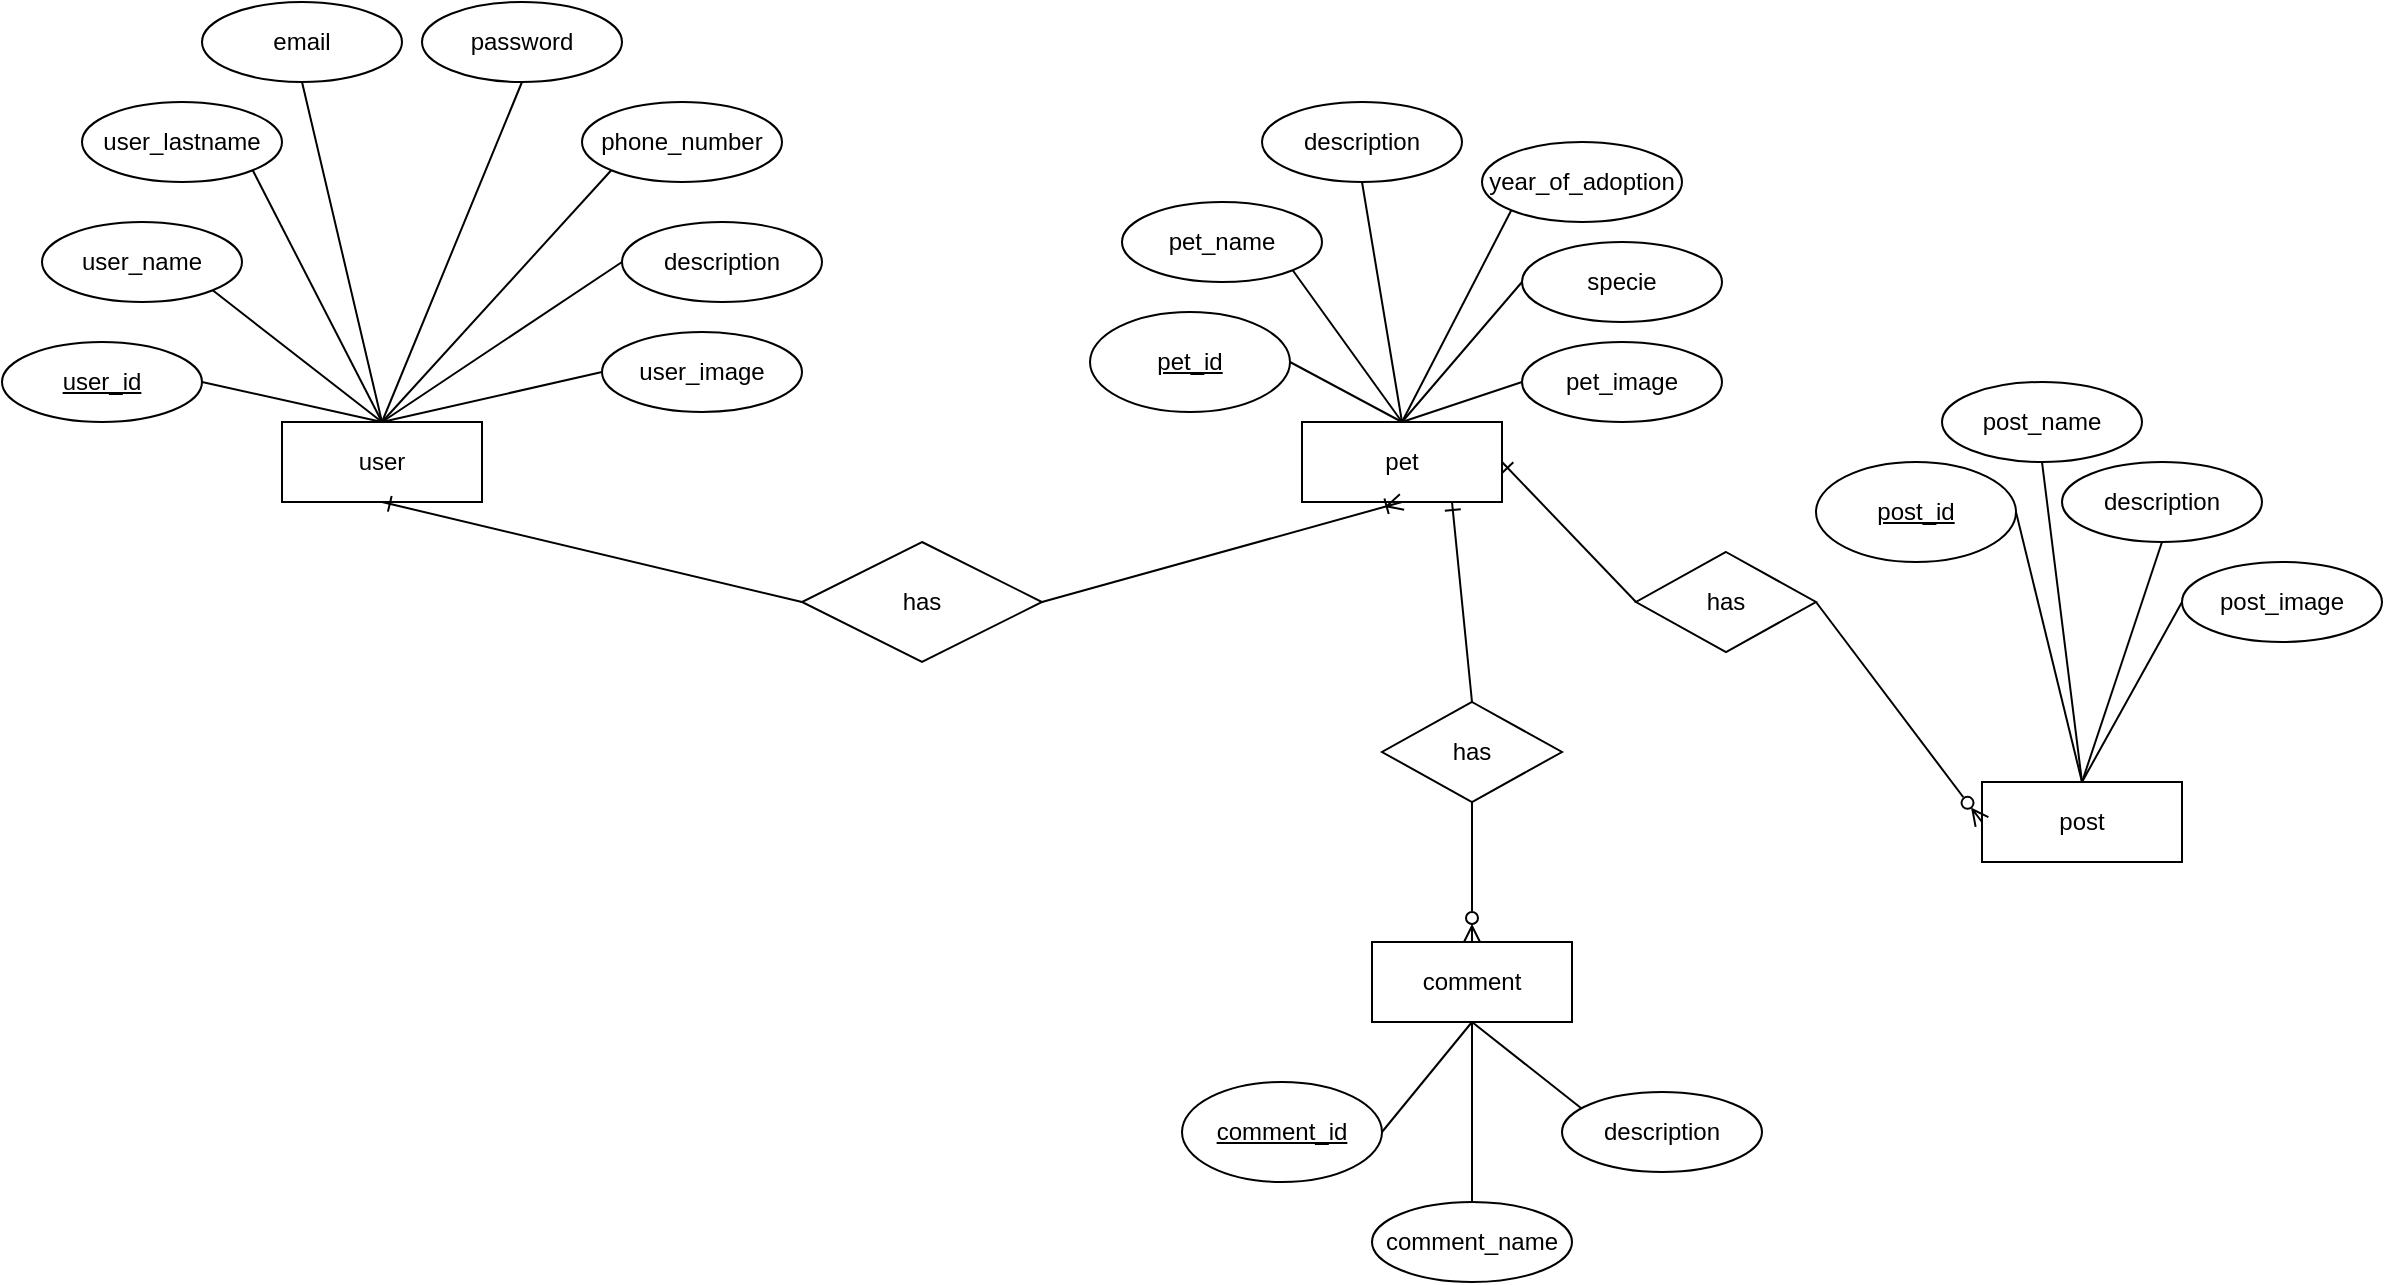 <mxfile version="24.8.6" pages="2">
  <diagram name="Página-1" id="0h1gs3aBza1OpTDD1Q7D">
    <mxGraphModel dx="2246" dy="785" grid="1" gridSize="10" guides="1" tooltips="1" connect="1" arrows="1" fold="1" page="1" pageScale="1" pageWidth="827" pageHeight="1169" math="0" shadow="0">
      <root>
        <mxCell id="0" />
        <mxCell id="1" parent="0" />
        <mxCell id="q4rQp0LOMN7cpAxW6Z2M-1" value="user" style="whiteSpace=wrap;html=1;align=center;" parent="1" vertex="1">
          <mxGeometry x="-40" y="300" width="100" height="40" as="geometry" />
        </mxCell>
        <mxCell id="q4rQp0LOMN7cpAxW6Z2M-2" value="pet" style="whiteSpace=wrap;html=1;align=center;" parent="1" vertex="1">
          <mxGeometry x="470" y="300" width="100" height="40" as="geometry" />
        </mxCell>
        <mxCell id="q4rQp0LOMN7cpAxW6Z2M-15" style="rounded=0;orthogonalLoop=1;jettySize=auto;html=1;exitX=1;exitY=0.5;exitDx=0;exitDy=0;entryX=0.5;entryY=0;entryDx=0;entryDy=0;strokeColor=default;endArrow=none;endFill=0;" parent="1" source="q4rQp0LOMN7cpAxW6Z2M-3" target="q4rQp0LOMN7cpAxW6Z2M-1" edge="1">
          <mxGeometry relative="1" as="geometry" />
        </mxCell>
        <mxCell id="q4rQp0LOMN7cpAxW6Z2M-3" value="user_id" style="ellipse;whiteSpace=wrap;html=1;align=center;fontStyle=4;" parent="1" vertex="1">
          <mxGeometry x="-180" y="260" width="100" height="40" as="geometry" />
        </mxCell>
        <mxCell id="q4rQp0LOMN7cpAxW6Z2M-32" style="edgeStyle=none;shape=connector;rounded=0;orthogonalLoop=1;jettySize=auto;html=1;exitX=1;exitY=0.5;exitDx=0;exitDy=0;entryX=0.5;entryY=0;entryDx=0;entryDy=0;strokeColor=default;align=center;verticalAlign=middle;fontFamily=Helvetica;fontSize=11;fontColor=default;labelBackgroundColor=default;endArrow=none;endFill=0;" parent="1" source="q4rQp0LOMN7cpAxW6Z2M-4" target="q4rQp0LOMN7cpAxW6Z2M-2" edge="1">
          <mxGeometry relative="1" as="geometry" />
        </mxCell>
        <mxCell id="q4rQp0LOMN7cpAxW6Z2M-4" value="pet_id" style="ellipse;whiteSpace=wrap;html=1;align=center;fontStyle=4;" parent="1" vertex="1">
          <mxGeometry x="364" y="245" width="100" height="50" as="geometry" />
        </mxCell>
        <mxCell id="q4rQp0LOMN7cpAxW6Z2M-39" style="edgeStyle=none;shape=connector;rounded=0;orthogonalLoop=1;jettySize=auto;html=1;exitX=0;exitY=0.5;exitDx=0;exitDy=0;entryX=0.5;entryY=1;entryDx=0;entryDy=0;strokeColor=default;align=center;verticalAlign=middle;fontFamily=Helvetica;fontSize=11;fontColor=default;labelBackgroundColor=default;endArrow=ERone;endFill=0;" parent="1" source="q4rQp0LOMN7cpAxW6Z2M-5" target="q4rQp0LOMN7cpAxW6Z2M-1" edge="1">
          <mxGeometry relative="1" as="geometry" />
        </mxCell>
        <mxCell id="q4rQp0LOMN7cpAxW6Z2M-40" style="edgeStyle=none;shape=connector;rounded=0;orthogonalLoop=1;jettySize=auto;html=1;exitX=1;exitY=0.5;exitDx=0;exitDy=0;entryX=0.5;entryY=1;entryDx=0;entryDy=0;strokeColor=default;align=center;verticalAlign=middle;fontFamily=Helvetica;fontSize=11;fontColor=default;labelBackgroundColor=default;endArrow=ERoneToMany;endFill=0;" parent="1" source="q4rQp0LOMN7cpAxW6Z2M-5" target="q4rQp0LOMN7cpAxW6Z2M-2" edge="1">
          <mxGeometry relative="1" as="geometry" />
        </mxCell>
        <mxCell id="q4rQp0LOMN7cpAxW6Z2M-5" value="has" style="shape=rhombus;perimeter=rhombusPerimeter;whiteSpace=wrap;html=1;align=center;" parent="1" vertex="1">
          <mxGeometry x="220" y="360" width="120" height="60" as="geometry" />
        </mxCell>
        <mxCell id="q4rQp0LOMN7cpAxW6Z2M-17" style="edgeStyle=none;shape=connector;rounded=0;orthogonalLoop=1;jettySize=auto;html=1;exitX=1;exitY=1;exitDx=0;exitDy=0;entryX=0.5;entryY=0;entryDx=0;entryDy=0;strokeColor=default;align=center;verticalAlign=middle;fontFamily=Helvetica;fontSize=11;fontColor=default;labelBackgroundColor=default;endArrow=none;endFill=0;" parent="1" source="q4rQp0LOMN7cpAxW6Z2M-6" target="q4rQp0LOMN7cpAxW6Z2M-1" edge="1">
          <mxGeometry relative="1" as="geometry" />
        </mxCell>
        <mxCell id="q4rQp0LOMN7cpAxW6Z2M-6" value="user_name" style="ellipse;whiteSpace=wrap;html=1;align=center;" parent="1" vertex="1">
          <mxGeometry x="-160" y="200" width="100" height="40" as="geometry" />
        </mxCell>
        <mxCell id="q4rQp0LOMN7cpAxW6Z2M-18" style="edgeStyle=none;shape=connector;rounded=0;orthogonalLoop=1;jettySize=auto;html=1;exitX=1;exitY=1;exitDx=0;exitDy=0;strokeColor=default;align=center;verticalAlign=middle;fontFamily=Helvetica;fontSize=11;fontColor=default;labelBackgroundColor=default;endArrow=none;endFill=0;" parent="1" source="q4rQp0LOMN7cpAxW6Z2M-7" edge="1">
          <mxGeometry relative="1" as="geometry">
            <mxPoint x="10" y="300" as="targetPoint" />
          </mxGeometry>
        </mxCell>
        <mxCell id="q4rQp0LOMN7cpAxW6Z2M-7" value="user_lastname" style="ellipse;whiteSpace=wrap;html=1;align=center;" parent="1" vertex="1">
          <mxGeometry x="-140" y="140" width="100" height="40" as="geometry" />
        </mxCell>
        <mxCell id="q4rQp0LOMN7cpAxW6Z2M-19" style="edgeStyle=none;shape=connector;rounded=0;orthogonalLoop=1;jettySize=auto;html=1;exitX=0.5;exitY=1;exitDx=0;exitDy=0;strokeColor=default;align=center;verticalAlign=middle;fontFamily=Helvetica;fontSize=11;fontColor=default;labelBackgroundColor=default;endArrow=none;endFill=0;" parent="1" source="q4rQp0LOMN7cpAxW6Z2M-8" edge="1">
          <mxGeometry relative="1" as="geometry">
            <mxPoint x="10" y="300" as="targetPoint" />
          </mxGeometry>
        </mxCell>
        <mxCell id="q4rQp0LOMN7cpAxW6Z2M-8" value="email" style="ellipse;whiteSpace=wrap;html=1;align=center;" parent="1" vertex="1">
          <mxGeometry x="-80" y="90" width="100" height="40" as="geometry" />
        </mxCell>
        <mxCell id="q4rQp0LOMN7cpAxW6Z2M-20" style="edgeStyle=none;shape=connector;rounded=0;orthogonalLoop=1;jettySize=auto;html=1;exitX=0.5;exitY=1;exitDx=0;exitDy=0;entryX=0.5;entryY=0;entryDx=0;entryDy=0;strokeColor=default;align=center;verticalAlign=middle;fontFamily=Helvetica;fontSize=11;fontColor=default;labelBackgroundColor=default;endArrow=none;endFill=0;" parent="1" source="q4rQp0LOMN7cpAxW6Z2M-9" target="q4rQp0LOMN7cpAxW6Z2M-1" edge="1">
          <mxGeometry relative="1" as="geometry" />
        </mxCell>
        <mxCell id="q4rQp0LOMN7cpAxW6Z2M-9" value="password" style="ellipse;whiteSpace=wrap;html=1;align=center;" parent="1" vertex="1">
          <mxGeometry x="30" y="90" width="100" height="40" as="geometry" />
        </mxCell>
        <mxCell id="q4rQp0LOMN7cpAxW6Z2M-22" style="edgeStyle=none;shape=connector;rounded=0;orthogonalLoop=1;jettySize=auto;html=1;exitX=0;exitY=0.5;exitDx=0;exitDy=0;entryX=0.5;entryY=0;entryDx=0;entryDy=0;strokeColor=default;align=center;verticalAlign=middle;fontFamily=Helvetica;fontSize=11;fontColor=default;labelBackgroundColor=default;endArrow=none;endFill=0;" parent="1" source="q4rQp0LOMN7cpAxW6Z2M-10" target="q4rQp0LOMN7cpAxW6Z2M-1" edge="1">
          <mxGeometry relative="1" as="geometry" />
        </mxCell>
        <mxCell id="q4rQp0LOMN7cpAxW6Z2M-10" value="description" style="ellipse;whiteSpace=wrap;html=1;align=center;" parent="1" vertex="1">
          <mxGeometry x="130" y="200" width="100" height="40" as="geometry" />
        </mxCell>
        <mxCell id="q4rQp0LOMN7cpAxW6Z2M-21" style="edgeStyle=none;shape=connector;rounded=0;orthogonalLoop=1;jettySize=auto;html=1;exitX=0;exitY=1;exitDx=0;exitDy=0;entryX=0.5;entryY=0;entryDx=0;entryDy=0;strokeColor=default;align=center;verticalAlign=middle;fontFamily=Helvetica;fontSize=11;fontColor=default;labelBackgroundColor=default;endArrow=none;endFill=0;" parent="1" source="q4rQp0LOMN7cpAxW6Z2M-11" target="q4rQp0LOMN7cpAxW6Z2M-1" edge="1">
          <mxGeometry relative="1" as="geometry" />
        </mxCell>
        <mxCell id="q4rQp0LOMN7cpAxW6Z2M-11" value="phone_number" style="ellipse;whiteSpace=wrap;html=1;align=center;" parent="1" vertex="1">
          <mxGeometry x="110" y="140" width="100" height="40" as="geometry" />
        </mxCell>
        <mxCell id="q4rQp0LOMN7cpAxW6Z2M-23" style="edgeStyle=none;shape=connector;rounded=0;orthogonalLoop=1;jettySize=auto;html=1;exitX=0;exitY=0.5;exitDx=0;exitDy=0;strokeColor=default;align=center;verticalAlign=middle;fontFamily=Helvetica;fontSize=11;fontColor=default;labelBackgroundColor=default;endArrow=none;endFill=0;" parent="1" source="q4rQp0LOMN7cpAxW6Z2M-12" edge="1">
          <mxGeometry relative="1" as="geometry">
            <mxPoint x="10" y="300" as="targetPoint" />
          </mxGeometry>
        </mxCell>
        <mxCell id="q4rQp0LOMN7cpAxW6Z2M-12" value="user_image" style="ellipse;whiteSpace=wrap;html=1;align=center;" parent="1" vertex="1">
          <mxGeometry x="120" y="255" width="100" height="40" as="geometry" />
        </mxCell>
        <mxCell id="q4rQp0LOMN7cpAxW6Z2M-33" style="edgeStyle=none;shape=connector;rounded=0;orthogonalLoop=1;jettySize=auto;html=1;exitX=1;exitY=1;exitDx=0;exitDy=0;strokeColor=default;align=center;verticalAlign=middle;fontFamily=Helvetica;fontSize=11;fontColor=default;labelBackgroundColor=default;endArrow=none;endFill=0;entryX=0.5;entryY=0;entryDx=0;entryDy=0;" parent="1" source="q4rQp0LOMN7cpAxW6Z2M-24" target="q4rQp0LOMN7cpAxW6Z2M-2" edge="1">
          <mxGeometry relative="1" as="geometry">
            <mxPoint x="520" y="280" as="targetPoint" />
          </mxGeometry>
        </mxCell>
        <mxCell id="q4rQp0LOMN7cpAxW6Z2M-24" value="pet_name" style="ellipse;whiteSpace=wrap;html=1;align=center;" parent="1" vertex="1">
          <mxGeometry x="380" y="190" width="100" height="40" as="geometry" />
        </mxCell>
        <mxCell id="q4rQp0LOMN7cpAxW6Z2M-34" style="edgeStyle=none;shape=connector;rounded=0;orthogonalLoop=1;jettySize=auto;html=1;exitX=0.5;exitY=1;exitDx=0;exitDy=0;entryX=0.5;entryY=0;entryDx=0;entryDy=0;strokeColor=default;align=center;verticalAlign=middle;fontFamily=Helvetica;fontSize=11;fontColor=default;labelBackgroundColor=default;endArrow=none;endFill=0;" parent="1" source="q4rQp0LOMN7cpAxW6Z2M-25" target="q4rQp0LOMN7cpAxW6Z2M-2" edge="1">
          <mxGeometry relative="1" as="geometry" />
        </mxCell>
        <mxCell id="q4rQp0LOMN7cpAxW6Z2M-25" value="description" style="ellipse;whiteSpace=wrap;html=1;align=center;" parent="1" vertex="1">
          <mxGeometry x="450" y="140" width="100" height="40" as="geometry" />
        </mxCell>
        <mxCell id="q4rQp0LOMN7cpAxW6Z2M-35" style="edgeStyle=none;shape=connector;rounded=0;orthogonalLoop=1;jettySize=auto;html=1;exitX=0;exitY=1;exitDx=0;exitDy=0;strokeColor=default;align=center;verticalAlign=middle;fontFamily=Helvetica;fontSize=11;fontColor=default;labelBackgroundColor=default;endArrow=none;endFill=0;entryX=0.5;entryY=0;entryDx=0;entryDy=0;" parent="1" source="q4rQp0LOMN7cpAxW6Z2M-26" target="q4rQp0LOMN7cpAxW6Z2M-2" edge="1">
          <mxGeometry relative="1" as="geometry">
            <mxPoint x="500" y="300" as="targetPoint" />
          </mxGeometry>
        </mxCell>
        <mxCell id="q4rQp0LOMN7cpAxW6Z2M-26" value="year_of_adoption" style="ellipse;whiteSpace=wrap;html=1;align=center;" parent="1" vertex="1">
          <mxGeometry x="560" y="160" width="100" height="40" as="geometry" />
        </mxCell>
        <mxCell id="q4rQp0LOMN7cpAxW6Z2M-36" style="edgeStyle=none;shape=connector;rounded=0;orthogonalLoop=1;jettySize=auto;html=1;exitX=0;exitY=0.5;exitDx=0;exitDy=0;entryX=0.5;entryY=0;entryDx=0;entryDy=0;strokeColor=default;align=center;verticalAlign=middle;fontFamily=Helvetica;fontSize=11;fontColor=default;labelBackgroundColor=default;endArrow=none;endFill=0;" parent="1" source="q4rQp0LOMN7cpAxW6Z2M-27" target="q4rQp0LOMN7cpAxW6Z2M-2" edge="1">
          <mxGeometry relative="1" as="geometry" />
        </mxCell>
        <mxCell id="q4rQp0LOMN7cpAxW6Z2M-27" value="specie" style="ellipse;whiteSpace=wrap;html=1;align=center;" parent="1" vertex="1">
          <mxGeometry x="580" y="210" width="100" height="40" as="geometry" />
        </mxCell>
        <mxCell id="q4rQp0LOMN7cpAxW6Z2M-37" style="edgeStyle=none;shape=connector;rounded=0;orthogonalLoop=1;jettySize=auto;html=1;exitX=0;exitY=0.5;exitDx=0;exitDy=0;entryX=0.5;entryY=0;entryDx=0;entryDy=0;strokeColor=default;align=center;verticalAlign=middle;fontFamily=Helvetica;fontSize=11;fontColor=default;labelBackgroundColor=default;endArrow=none;endFill=0;" parent="1" source="q4rQp0LOMN7cpAxW6Z2M-31" target="q4rQp0LOMN7cpAxW6Z2M-2" edge="1">
          <mxGeometry relative="1" as="geometry" />
        </mxCell>
        <mxCell id="q4rQp0LOMN7cpAxW6Z2M-31" value="pet_image" style="ellipse;whiteSpace=wrap;html=1;align=center;" parent="1" vertex="1">
          <mxGeometry x="580" y="260" width="100" height="40" as="geometry" />
        </mxCell>
        <mxCell id="tMRpPlTUsEIYBU9shy3D-1" value="post" style="whiteSpace=wrap;html=1;align=center;" parent="1" vertex="1">
          <mxGeometry x="810" y="480" width="100" height="40" as="geometry" />
        </mxCell>
        <mxCell id="tMRpPlTUsEIYBU9shy3D-2" style="edgeStyle=none;shape=connector;rounded=0;orthogonalLoop=1;jettySize=auto;html=1;exitX=1;exitY=0.5;exitDx=0;exitDy=0;entryX=0.5;entryY=0;entryDx=0;entryDy=0;strokeColor=default;align=center;verticalAlign=middle;fontFamily=Helvetica;fontSize=11;fontColor=default;labelBackgroundColor=default;endArrow=none;endFill=0;" parent="1" source="tMRpPlTUsEIYBU9shy3D-3" target="tMRpPlTUsEIYBU9shy3D-1" edge="1">
          <mxGeometry relative="1" as="geometry" />
        </mxCell>
        <mxCell id="tMRpPlTUsEIYBU9shy3D-3" value="post_id" style="ellipse;whiteSpace=wrap;html=1;align=center;fontStyle=4;" parent="1" vertex="1">
          <mxGeometry x="727" y="320" width="100" height="50" as="geometry" />
        </mxCell>
        <mxCell id="tMRpPlTUsEIYBU9shy3D-4" style="edgeStyle=none;shape=connector;rounded=0;orthogonalLoop=1;jettySize=auto;html=1;exitX=0.5;exitY=1;exitDx=0;exitDy=0;strokeColor=default;align=center;verticalAlign=middle;fontFamily=Helvetica;fontSize=11;fontColor=default;labelBackgroundColor=default;endArrow=none;endFill=0;entryX=0.5;entryY=0;entryDx=0;entryDy=0;" parent="1" source="tMRpPlTUsEIYBU9shy3D-5" target="tMRpPlTUsEIYBU9shy3D-1" edge="1">
          <mxGeometry relative="1" as="geometry">
            <mxPoint x="916" y="340" as="targetPoint" />
          </mxGeometry>
        </mxCell>
        <mxCell id="tMRpPlTUsEIYBU9shy3D-5" value="post_name" style="ellipse;whiteSpace=wrap;html=1;align=center;" parent="1" vertex="1">
          <mxGeometry x="790" y="280" width="100" height="40" as="geometry" />
        </mxCell>
        <mxCell id="tMRpPlTUsEIYBU9shy3D-6" style="edgeStyle=none;shape=connector;rounded=0;orthogonalLoop=1;jettySize=auto;html=1;exitX=0.5;exitY=1;exitDx=0;exitDy=0;entryX=0.5;entryY=0;entryDx=0;entryDy=0;strokeColor=default;align=center;verticalAlign=middle;fontFamily=Helvetica;fontSize=11;fontColor=default;labelBackgroundColor=default;endArrow=none;endFill=0;" parent="1" source="tMRpPlTUsEIYBU9shy3D-7" target="tMRpPlTUsEIYBU9shy3D-1" edge="1">
          <mxGeometry relative="1" as="geometry" />
        </mxCell>
        <mxCell id="tMRpPlTUsEIYBU9shy3D-7" value="description" style="ellipse;whiteSpace=wrap;html=1;align=center;" parent="1" vertex="1">
          <mxGeometry x="850" y="320" width="100" height="40" as="geometry" />
        </mxCell>
        <mxCell id="tMRpPlTUsEIYBU9shy3D-12" style="edgeStyle=none;shape=connector;rounded=0;orthogonalLoop=1;jettySize=auto;html=1;exitX=0;exitY=0.5;exitDx=0;exitDy=0;entryX=0.5;entryY=0;entryDx=0;entryDy=0;strokeColor=default;align=center;verticalAlign=middle;fontFamily=Helvetica;fontSize=11;fontColor=default;labelBackgroundColor=default;endArrow=none;endFill=0;" parent="1" source="tMRpPlTUsEIYBU9shy3D-13" target="tMRpPlTUsEIYBU9shy3D-1" edge="1">
          <mxGeometry relative="1" as="geometry" />
        </mxCell>
        <mxCell id="tMRpPlTUsEIYBU9shy3D-13" value="post_image" style="ellipse;whiteSpace=wrap;html=1;align=center;" parent="1" vertex="1">
          <mxGeometry x="910" y="370" width="100" height="40" as="geometry" />
        </mxCell>
        <mxCell id="tMRpPlTUsEIYBU9shy3D-14" value="comment" style="whiteSpace=wrap;html=1;align=center;" parent="1" vertex="1">
          <mxGeometry x="505" y="560" width="100" height="40" as="geometry" />
        </mxCell>
        <mxCell id="tMRpPlTUsEIYBU9shy3D-15" style="edgeStyle=none;shape=connector;rounded=0;orthogonalLoop=1;jettySize=auto;html=1;exitX=1;exitY=0.5;exitDx=0;exitDy=0;entryX=0.5;entryY=1;entryDx=0;entryDy=0;strokeColor=default;align=center;verticalAlign=middle;fontFamily=Helvetica;fontSize=11;fontColor=default;labelBackgroundColor=default;endArrow=none;endFill=0;" parent="1" source="tMRpPlTUsEIYBU9shy3D-16" target="tMRpPlTUsEIYBU9shy3D-14" edge="1">
          <mxGeometry relative="1" as="geometry" />
        </mxCell>
        <mxCell id="tMRpPlTUsEIYBU9shy3D-16" value="comment_id" style="ellipse;whiteSpace=wrap;html=1;align=center;fontStyle=4;" parent="1" vertex="1">
          <mxGeometry x="410" y="630" width="100" height="50" as="geometry" />
        </mxCell>
        <mxCell id="tMRpPlTUsEIYBU9shy3D-17" style="edgeStyle=none;shape=connector;rounded=0;orthogonalLoop=1;jettySize=auto;html=1;exitX=0.5;exitY=0;exitDx=0;exitDy=0;strokeColor=default;align=center;verticalAlign=middle;fontFamily=Helvetica;fontSize=11;fontColor=default;labelBackgroundColor=default;endArrow=none;endFill=0;entryX=0.5;entryY=1;entryDx=0;entryDy=0;" parent="1" source="tMRpPlTUsEIYBU9shy3D-18" target="tMRpPlTUsEIYBU9shy3D-14" edge="1">
          <mxGeometry relative="1" as="geometry">
            <mxPoint x="686" y="515" as="targetPoint" />
          </mxGeometry>
        </mxCell>
        <mxCell id="tMRpPlTUsEIYBU9shy3D-18" value="comment_name" style="ellipse;whiteSpace=wrap;html=1;align=center;" parent="1" vertex="1">
          <mxGeometry x="505" y="690" width="100" height="40" as="geometry" />
        </mxCell>
        <mxCell id="tMRpPlTUsEIYBU9shy3D-19" style="edgeStyle=none;shape=connector;rounded=0;orthogonalLoop=1;jettySize=auto;html=1;exitX=0.5;exitY=1;exitDx=0;exitDy=0;entryX=0.5;entryY=1;entryDx=0;entryDy=0;strokeColor=default;align=center;verticalAlign=middle;fontFamily=Helvetica;fontSize=11;fontColor=default;labelBackgroundColor=default;endArrow=none;endFill=0;" parent="1" source="tMRpPlTUsEIYBU9shy3D-20" target="tMRpPlTUsEIYBU9shy3D-14" edge="1">
          <mxGeometry relative="1" as="geometry" />
        </mxCell>
        <mxCell id="tMRpPlTUsEIYBU9shy3D-20" value="description" style="ellipse;whiteSpace=wrap;html=1;align=center;" parent="1" vertex="1">
          <mxGeometry x="600" y="635" width="100" height="40" as="geometry" />
        </mxCell>
        <mxCell id="tMRpPlTUsEIYBU9shy3D-28" style="edgeStyle=none;shape=connector;rounded=0;orthogonalLoop=1;jettySize=auto;html=1;exitX=0.5;exitY=0;exitDx=0;exitDy=0;entryX=0.75;entryY=1;entryDx=0;entryDy=0;strokeColor=default;align=center;verticalAlign=middle;fontFamily=Helvetica;fontSize=11;fontColor=default;labelBackgroundColor=default;endArrow=ERone;endFill=0;" parent="1" source="tMRpPlTUsEIYBU9shy3D-23" target="q4rQp0LOMN7cpAxW6Z2M-2" edge="1">
          <mxGeometry relative="1" as="geometry" />
        </mxCell>
        <mxCell id="tMRpPlTUsEIYBU9shy3D-29" style="edgeStyle=none;shape=connector;rounded=0;orthogonalLoop=1;jettySize=auto;html=1;exitX=0.5;exitY=1;exitDx=0;exitDy=0;entryX=0.5;entryY=0;entryDx=0;entryDy=0;strokeColor=default;align=center;verticalAlign=middle;fontFamily=Helvetica;fontSize=11;fontColor=default;labelBackgroundColor=default;endArrow=ERzeroToMany;endFill=0;" parent="1" source="tMRpPlTUsEIYBU9shy3D-23" target="tMRpPlTUsEIYBU9shy3D-14" edge="1">
          <mxGeometry relative="1" as="geometry" />
        </mxCell>
        <mxCell id="tMRpPlTUsEIYBU9shy3D-23" value="has" style="shape=rhombus;perimeter=rhombusPerimeter;whiteSpace=wrap;html=1;align=center;" parent="1" vertex="1">
          <mxGeometry x="510" y="440" width="90" height="50" as="geometry" />
        </mxCell>
        <mxCell id="tMRpPlTUsEIYBU9shy3D-26" style="rounded=0;orthogonalLoop=1;jettySize=auto;html=1;exitX=0;exitY=0.5;exitDx=0;exitDy=0;endArrow=ERone;endFill=0;entryX=1;entryY=0.5;entryDx=0;entryDy=0;" parent="1" source="tMRpPlTUsEIYBU9shy3D-24" target="q4rQp0LOMN7cpAxW6Z2M-2" edge="1">
          <mxGeometry relative="1" as="geometry">
            <mxPoint x="650" y="370" as="targetPoint" />
          </mxGeometry>
        </mxCell>
        <mxCell id="tMRpPlTUsEIYBU9shy3D-27" style="edgeStyle=none;shape=connector;rounded=0;orthogonalLoop=1;jettySize=auto;html=1;exitX=1;exitY=0.5;exitDx=0;exitDy=0;entryX=0;entryY=0.5;entryDx=0;entryDy=0;strokeColor=default;align=center;verticalAlign=middle;fontFamily=Helvetica;fontSize=11;fontColor=default;labelBackgroundColor=default;endArrow=ERzeroToMany;endFill=0;" parent="1" source="tMRpPlTUsEIYBU9shy3D-24" target="tMRpPlTUsEIYBU9shy3D-1" edge="1">
          <mxGeometry relative="1" as="geometry" />
        </mxCell>
        <mxCell id="tMRpPlTUsEIYBU9shy3D-24" value="has" style="shape=rhombus;perimeter=rhombusPerimeter;whiteSpace=wrap;html=1;align=center;" parent="1" vertex="1">
          <mxGeometry x="637" y="365" width="90" height="50" as="geometry" />
        </mxCell>
      </root>
    </mxGraphModel>
  </diagram>
  <diagram id="2WjOyOYohDWFiNoKpurs" name="Página-2">
    <mxGraphModel dx="2261" dy="789" grid="1" gridSize="10" guides="1" tooltips="1" connect="1" arrows="1" fold="1" page="1" pageScale="1" pageWidth="827" pageHeight="1169" math="0" shadow="0">
      <root>
        <mxCell id="0" />
        <mxCell id="1" parent="0" />
        <mxCell id="l9CrqgXewH03hW2lZJIX-1" value="user" style="whiteSpace=wrap;html=1;align=center;" vertex="1" parent="1">
          <mxGeometry x="-40" y="300" width="100" height="40" as="geometry" />
        </mxCell>
        <mxCell id="l9CrqgXewH03hW2lZJIX-2" value="pet" style="whiteSpace=wrap;html=1;align=center;" vertex="1" parent="1">
          <mxGeometry x="470" y="300" width="100" height="40" as="geometry" />
        </mxCell>
        <mxCell id="l9CrqgXewH03hW2lZJIX-3" style="rounded=0;orthogonalLoop=1;jettySize=auto;html=1;exitX=1;exitY=0.5;exitDx=0;exitDy=0;entryX=0.5;entryY=0;entryDx=0;entryDy=0;strokeColor=default;endArrow=none;endFill=0;" edge="1" parent="1" source="l9CrqgXewH03hW2lZJIX-4" target="l9CrqgXewH03hW2lZJIX-1">
          <mxGeometry relative="1" as="geometry" />
        </mxCell>
        <mxCell id="l9CrqgXewH03hW2lZJIX-4" value="user_id" style="ellipse;whiteSpace=wrap;html=1;align=center;fontStyle=4;" vertex="1" parent="1">
          <mxGeometry x="-180" y="260" width="100" height="40" as="geometry" />
        </mxCell>
        <mxCell id="l9CrqgXewH03hW2lZJIX-5" style="edgeStyle=none;shape=connector;rounded=0;orthogonalLoop=1;jettySize=auto;html=1;exitX=1;exitY=0.5;exitDx=0;exitDy=0;entryX=0.5;entryY=0;entryDx=0;entryDy=0;strokeColor=default;align=center;verticalAlign=middle;fontFamily=Helvetica;fontSize=11;fontColor=default;labelBackgroundColor=default;endArrow=none;endFill=0;" edge="1" parent="1" source="l9CrqgXewH03hW2lZJIX-6" target="l9CrqgXewH03hW2lZJIX-2">
          <mxGeometry relative="1" as="geometry" />
        </mxCell>
        <mxCell id="l9CrqgXewH03hW2lZJIX-6" value="pet_id" style="ellipse;whiteSpace=wrap;html=1;align=center;fontStyle=4;" vertex="1" parent="1">
          <mxGeometry x="364" y="245" width="100" height="50" as="geometry" />
        </mxCell>
        <mxCell id="l9CrqgXewH03hW2lZJIX-7" style="edgeStyle=none;shape=connector;rounded=0;orthogonalLoop=1;jettySize=auto;html=1;exitX=0;exitY=0.5;exitDx=0;exitDy=0;entryX=0.5;entryY=1;entryDx=0;entryDy=0;strokeColor=default;align=center;verticalAlign=middle;fontFamily=Helvetica;fontSize=11;fontColor=default;labelBackgroundColor=default;endArrow=ERone;endFill=0;" edge="1" parent="1" source="l9CrqgXewH03hW2lZJIX-9" target="l9CrqgXewH03hW2lZJIX-1">
          <mxGeometry relative="1" as="geometry" />
        </mxCell>
        <mxCell id="l9CrqgXewH03hW2lZJIX-8" style="edgeStyle=none;shape=connector;rounded=0;orthogonalLoop=1;jettySize=auto;html=1;exitX=1;exitY=0.5;exitDx=0;exitDy=0;entryX=0.5;entryY=1;entryDx=0;entryDy=0;strokeColor=default;align=center;verticalAlign=middle;fontFamily=Helvetica;fontSize=11;fontColor=default;labelBackgroundColor=default;endArrow=ERoneToMany;endFill=0;" edge="1" parent="1" source="l9CrqgXewH03hW2lZJIX-9" target="l9CrqgXewH03hW2lZJIX-2">
          <mxGeometry relative="1" as="geometry" />
        </mxCell>
        <mxCell id="l9CrqgXewH03hW2lZJIX-9" value="has" style="shape=rhombus;perimeter=rhombusPerimeter;whiteSpace=wrap;html=1;align=center;" vertex="1" parent="1">
          <mxGeometry x="220" y="360" width="120" height="60" as="geometry" />
        </mxCell>
        <mxCell id="l9CrqgXewH03hW2lZJIX-10" style="edgeStyle=none;shape=connector;rounded=0;orthogonalLoop=1;jettySize=auto;html=1;exitX=1;exitY=1;exitDx=0;exitDy=0;entryX=0.5;entryY=0;entryDx=0;entryDy=0;strokeColor=default;align=center;verticalAlign=middle;fontFamily=Helvetica;fontSize=11;fontColor=default;labelBackgroundColor=default;endArrow=none;endFill=0;" edge="1" parent="1" source="l9CrqgXewH03hW2lZJIX-11" target="l9CrqgXewH03hW2lZJIX-1">
          <mxGeometry relative="1" as="geometry" />
        </mxCell>
        <mxCell id="l9CrqgXewH03hW2lZJIX-11" value="user_name" style="ellipse;whiteSpace=wrap;html=1;align=center;" vertex="1" parent="1">
          <mxGeometry x="-160" y="200" width="100" height="40" as="geometry" />
        </mxCell>
        <mxCell id="l9CrqgXewH03hW2lZJIX-12" style="edgeStyle=none;shape=connector;rounded=0;orthogonalLoop=1;jettySize=auto;html=1;exitX=1;exitY=1;exitDx=0;exitDy=0;strokeColor=default;align=center;verticalAlign=middle;fontFamily=Helvetica;fontSize=11;fontColor=default;labelBackgroundColor=default;endArrow=none;endFill=0;" edge="1" parent="1" source="l9CrqgXewH03hW2lZJIX-13">
          <mxGeometry relative="1" as="geometry">
            <mxPoint x="10" y="300" as="targetPoint" />
          </mxGeometry>
        </mxCell>
        <mxCell id="l9CrqgXewH03hW2lZJIX-13" value="user_lastname" style="ellipse;whiteSpace=wrap;html=1;align=center;" vertex="1" parent="1">
          <mxGeometry x="-140" y="140" width="100" height="40" as="geometry" />
        </mxCell>
        <mxCell id="l9CrqgXewH03hW2lZJIX-14" style="edgeStyle=none;shape=connector;rounded=0;orthogonalLoop=1;jettySize=auto;html=1;exitX=0.5;exitY=1;exitDx=0;exitDy=0;strokeColor=default;align=center;verticalAlign=middle;fontFamily=Helvetica;fontSize=11;fontColor=default;labelBackgroundColor=default;endArrow=none;endFill=0;" edge="1" parent="1" source="l9CrqgXewH03hW2lZJIX-15">
          <mxGeometry relative="1" as="geometry">
            <mxPoint x="10" y="300" as="targetPoint" />
          </mxGeometry>
        </mxCell>
        <mxCell id="l9CrqgXewH03hW2lZJIX-15" value="email" style="ellipse;whiteSpace=wrap;html=1;align=center;" vertex="1" parent="1">
          <mxGeometry x="-80" y="90" width="100" height="40" as="geometry" />
        </mxCell>
        <mxCell id="l9CrqgXewH03hW2lZJIX-16" style="edgeStyle=none;shape=connector;rounded=0;orthogonalLoop=1;jettySize=auto;html=1;exitX=0.5;exitY=1;exitDx=0;exitDy=0;entryX=0.5;entryY=0;entryDx=0;entryDy=0;strokeColor=default;align=center;verticalAlign=middle;fontFamily=Helvetica;fontSize=11;fontColor=default;labelBackgroundColor=default;endArrow=none;endFill=0;" edge="1" parent="1" source="l9CrqgXewH03hW2lZJIX-17" target="l9CrqgXewH03hW2lZJIX-1">
          <mxGeometry relative="1" as="geometry" />
        </mxCell>
        <mxCell id="l9CrqgXewH03hW2lZJIX-17" value="password" style="ellipse;whiteSpace=wrap;html=1;align=center;" vertex="1" parent="1">
          <mxGeometry x="30" y="90" width="100" height="40" as="geometry" />
        </mxCell>
        <mxCell id="l9CrqgXewH03hW2lZJIX-18" style="edgeStyle=none;shape=connector;rounded=0;orthogonalLoop=1;jettySize=auto;html=1;exitX=0;exitY=0.5;exitDx=0;exitDy=0;entryX=0.5;entryY=0;entryDx=0;entryDy=0;strokeColor=default;align=center;verticalAlign=middle;fontFamily=Helvetica;fontSize=11;fontColor=default;labelBackgroundColor=default;endArrow=none;endFill=0;" edge="1" parent="1" source="l9CrqgXewH03hW2lZJIX-19" target="l9CrqgXewH03hW2lZJIX-1">
          <mxGeometry relative="1" as="geometry" />
        </mxCell>
        <mxCell id="l9CrqgXewH03hW2lZJIX-19" value="description" style="ellipse;whiteSpace=wrap;html=1;align=center;" vertex="1" parent="1">
          <mxGeometry x="130" y="200" width="100" height="40" as="geometry" />
        </mxCell>
        <mxCell id="l9CrqgXewH03hW2lZJIX-20" style="edgeStyle=none;shape=connector;rounded=0;orthogonalLoop=1;jettySize=auto;html=1;exitX=0;exitY=1;exitDx=0;exitDy=0;entryX=0.5;entryY=0;entryDx=0;entryDy=0;strokeColor=default;align=center;verticalAlign=middle;fontFamily=Helvetica;fontSize=11;fontColor=default;labelBackgroundColor=default;endArrow=none;endFill=0;" edge="1" parent="1" source="l9CrqgXewH03hW2lZJIX-21" target="l9CrqgXewH03hW2lZJIX-1">
          <mxGeometry relative="1" as="geometry" />
        </mxCell>
        <mxCell id="l9CrqgXewH03hW2lZJIX-21" value="phone_number" style="ellipse;whiteSpace=wrap;html=1;align=center;" vertex="1" parent="1">
          <mxGeometry x="110" y="140" width="100" height="40" as="geometry" />
        </mxCell>
        <mxCell id="l9CrqgXewH03hW2lZJIX-22" style="edgeStyle=none;shape=connector;rounded=0;orthogonalLoop=1;jettySize=auto;html=1;exitX=0;exitY=0.5;exitDx=0;exitDy=0;strokeColor=default;align=center;verticalAlign=middle;fontFamily=Helvetica;fontSize=11;fontColor=default;labelBackgroundColor=default;endArrow=none;endFill=0;" edge="1" parent="1" source="l9CrqgXewH03hW2lZJIX-23">
          <mxGeometry relative="1" as="geometry">
            <mxPoint x="10" y="300" as="targetPoint" />
          </mxGeometry>
        </mxCell>
        <mxCell id="l9CrqgXewH03hW2lZJIX-23" value="user_image" style="ellipse;whiteSpace=wrap;html=1;align=center;" vertex="1" parent="1">
          <mxGeometry x="120" y="255" width="100" height="40" as="geometry" />
        </mxCell>
        <mxCell id="l9CrqgXewH03hW2lZJIX-24" style="edgeStyle=none;shape=connector;rounded=0;orthogonalLoop=1;jettySize=auto;html=1;exitX=1;exitY=1;exitDx=0;exitDy=0;strokeColor=default;align=center;verticalAlign=middle;fontFamily=Helvetica;fontSize=11;fontColor=default;labelBackgroundColor=default;endArrow=none;endFill=0;entryX=0.5;entryY=0;entryDx=0;entryDy=0;" edge="1" parent="1" source="l9CrqgXewH03hW2lZJIX-25" target="l9CrqgXewH03hW2lZJIX-2">
          <mxGeometry relative="1" as="geometry">
            <mxPoint x="520" y="280" as="targetPoint" />
          </mxGeometry>
        </mxCell>
        <mxCell id="l9CrqgXewH03hW2lZJIX-25" value="pet_name" style="ellipse;whiteSpace=wrap;html=1;align=center;" vertex="1" parent="1">
          <mxGeometry x="380" y="190" width="100" height="40" as="geometry" />
        </mxCell>
        <mxCell id="l9CrqgXewH03hW2lZJIX-26" style="edgeStyle=none;shape=connector;rounded=0;orthogonalLoop=1;jettySize=auto;html=1;exitX=0.5;exitY=1;exitDx=0;exitDy=0;entryX=0.5;entryY=0;entryDx=0;entryDy=0;strokeColor=default;align=center;verticalAlign=middle;fontFamily=Helvetica;fontSize=11;fontColor=default;labelBackgroundColor=default;endArrow=none;endFill=0;" edge="1" parent="1" source="l9CrqgXewH03hW2lZJIX-27" target="l9CrqgXewH03hW2lZJIX-2">
          <mxGeometry relative="1" as="geometry" />
        </mxCell>
        <mxCell id="l9CrqgXewH03hW2lZJIX-27" value="description" style="ellipse;whiteSpace=wrap;html=1;align=center;" vertex="1" parent="1">
          <mxGeometry x="450" y="140" width="100" height="40" as="geometry" />
        </mxCell>
        <mxCell id="l9CrqgXewH03hW2lZJIX-28" style="edgeStyle=none;shape=connector;rounded=0;orthogonalLoop=1;jettySize=auto;html=1;exitX=0;exitY=1;exitDx=0;exitDy=0;strokeColor=default;align=center;verticalAlign=middle;fontFamily=Helvetica;fontSize=11;fontColor=default;labelBackgroundColor=default;endArrow=none;endFill=0;entryX=0.5;entryY=0;entryDx=0;entryDy=0;" edge="1" parent="1" source="l9CrqgXewH03hW2lZJIX-29" target="l9CrqgXewH03hW2lZJIX-2">
          <mxGeometry relative="1" as="geometry">
            <mxPoint x="500" y="300" as="targetPoint" />
          </mxGeometry>
        </mxCell>
        <mxCell id="l9CrqgXewH03hW2lZJIX-29" value="year_of_adoption" style="ellipse;whiteSpace=wrap;html=1;align=center;" vertex="1" parent="1">
          <mxGeometry x="560" y="160" width="100" height="40" as="geometry" />
        </mxCell>
        <mxCell id="l9CrqgXewH03hW2lZJIX-30" style="edgeStyle=none;shape=connector;rounded=0;orthogonalLoop=1;jettySize=auto;html=1;exitX=0;exitY=0.5;exitDx=0;exitDy=0;entryX=0.5;entryY=0;entryDx=0;entryDy=0;strokeColor=default;align=center;verticalAlign=middle;fontFamily=Helvetica;fontSize=11;fontColor=default;labelBackgroundColor=default;endArrow=none;endFill=0;" edge="1" parent="1" source="l9CrqgXewH03hW2lZJIX-31" target="l9CrqgXewH03hW2lZJIX-2">
          <mxGeometry relative="1" as="geometry" />
        </mxCell>
        <mxCell id="l9CrqgXewH03hW2lZJIX-31" value="specie" style="ellipse;whiteSpace=wrap;html=1;align=center;" vertex="1" parent="1">
          <mxGeometry x="580" y="210" width="100" height="40" as="geometry" />
        </mxCell>
        <mxCell id="l9CrqgXewH03hW2lZJIX-32" style="edgeStyle=none;shape=connector;rounded=0;orthogonalLoop=1;jettySize=auto;html=1;exitX=0;exitY=0.5;exitDx=0;exitDy=0;entryX=0.5;entryY=0;entryDx=0;entryDy=0;strokeColor=default;align=center;verticalAlign=middle;fontFamily=Helvetica;fontSize=11;fontColor=default;labelBackgroundColor=default;endArrow=none;endFill=0;" edge="1" parent="1" source="l9CrqgXewH03hW2lZJIX-33" target="l9CrqgXewH03hW2lZJIX-2">
          <mxGeometry relative="1" as="geometry" />
        </mxCell>
        <mxCell id="l9CrqgXewH03hW2lZJIX-33" value="pet_image" style="ellipse;whiteSpace=wrap;html=1;align=center;" vertex="1" parent="1">
          <mxGeometry x="580" y="260" width="100" height="40" as="geometry" />
        </mxCell>
        <mxCell id="ULByyjLzenF6GIvg3IFB-5" style="rounded=0;orthogonalLoop=1;jettySize=auto;html=1;exitX=0.5;exitY=1;exitDx=0;exitDy=0;endArrow=none;endFill=0;entryX=0.5;entryY=0;entryDx=0;entryDy=0;" edge="1" parent="1" source="ULByyjLzenF6GIvg3IFB-1" target="ULByyjLzenF6GIvg3IFB-2">
          <mxGeometry relative="1" as="geometry">
            <mxPoint x="830" y="470" as="targetPoint" />
          </mxGeometry>
        </mxCell>
        <mxCell id="ULByyjLzenF6GIvg3IFB-1" value="post" style="whiteSpace=wrap;html=1;align=center;" vertex="1" parent="1">
          <mxGeometry x="770" y="500" width="100" height="40" as="geometry" />
        </mxCell>
        <mxCell id="ULByyjLzenF6GIvg3IFB-2" value="post_id" style="ellipse;whiteSpace=wrap;html=1;align=center;fontStyle=4;" vertex="1" parent="1">
          <mxGeometry x="670" y="560" width="100" height="50" as="geometry" />
        </mxCell>
        <mxCell id="ULByyjLzenF6GIvg3IFB-6" style="edgeStyle=none;shape=connector;rounded=0;orthogonalLoop=1;jettySize=auto;html=1;exitX=0.5;exitY=0;exitDx=0;exitDy=0;entryX=0.5;entryY=1;entryDx=0;entryDy=0;strokeColor=default;align=center;verticalAlign=middle;fontFamily=Helvetica;fontSize=11;fontColor=default;labelBackgroundColor=default;endArrow=none;endFill=0;" edge="1" parent="1" source="ULByyjLzenF6GIvg3IFB-3" target="ULByyjLzenF6GIvg3IFB-1">
          <mxGeometry relative="1" as="geometry" />
        </mxCell>
        <mxCell id="ULByyjLzenF6GIvg3IFB-3" value="description" style="ellipse;whiteSpace=wrap;html=1;align=center;" vertex="1" parent="1">
          <mxGeometry x="770" y="590" width="100" height="40" as="geometry" />
        </mxCell>
        <mxCell id="ULByyjLzenF6GIvg3IFB-7" style="edgeStyle=none;shape=connector;rounded=0;orthogonalLoop=1;jettySize=auto;html=1;exitX=0;exitY=0;exitDx=0;exitDy=0;entryX=0.5;entryY=1;entryDx=0;entryDy=0;strokeColor=default;align=center;verticalAlign=middle;fontFamily=Helvetica;fontSize=11;fontColor=default;labelBackgroundColor=default;endArrow=none;endFill=0;" edge="1" parent="1" source="ULByyjLzenF6GIvg3IFB-4" target="ULByyjLzenF6GIvg3IFB-1">
          <mxGeometry relative="1" as="geometry" />
        </mxCell>
        <mxCell id="ULByyjLzenF6GIvg3IFB-4" value="post_image" style="ellipse;whiteSpace=wrap;html=1;align=center;" vertex="1" parent="1">
          <mxGeometry x="880" y="565" width="100" height="40" as="geometry" />
        </mxCell>
        <mxCell id="ULByyjLzenF6GIvg3IFB-9" style="edgeStyle=none;shape=connector;rounded=0;orthogonalLoop=1;jettySize=auto;html=1;exitX=0;exitY=0.5;exitDx=0;exitDy=0;entryX=1;entryY=1;entryDx=0;entryDy=0;strokeColor=default;align=center;verticalAlign=middle;fontFamily=Helvetica;fontSize=11;fontColor=default;labelBackgroundColor=default;endArrow=ERone;endFill=0;" edge="1" parent="1" source="ULByyjLzenF6GIvg3IFB-8" target="l9CrqgXewH03hW2lZJIX-2">
          <mxGeometry relative="1" as="geometry" />
        </mxCell>
        <mxCell id="ULByyjLzenF6GIvg3IFB-10" style="edgeStyle=none;shape=connector;rounded=0;orthogonalLoop=1;jettySize=auto;html=1;exitX=1;exitY=0.5;exitDx=0;exitDy=0;entryX=0;entryY=0.5;entryDx=0;entryDy=0;strokeColor=default;align=center;verticalAlign=middle;fontFamily=Helvetica;fontSize=11;fontColor=default;labelBackgroundColor=default;endArrow=ERzeroToMany;endFill=0;" edge="1" parent="1" source="ULByyjLzenF6GIvg3IFB-8" target="ULByyjLzenF6GIvg3IFB-1">
          <mxGeometry relative="1" as="geometry" />
        </mxCell>
        <mxCell id="ULByyjLzenF6GIvg3IFB-8" value="has" style="shape=rhombus;perimeter=rhombusPerimeter;whiteSpace=wrap;html=1;align=center;" vertex="1" parent="1">
          <mxGeometry x="600" y="410" width="90" height="50" as="geometry" />
        </mxCell>
        <mxCell id="ULByyjLzenF6GIvg3IFB-12" style="rounded=0;orthogonalLoop=1;jettySize=auto;html=1;exitX=0.5;exitY=0;exitDx=0;exitDy=0;endArrow=none;endFill=0;entryX=0.5;entryY=0;entryDx=0;entryDy=0;" edge="1" parent="1" source="ULByyjLzenF6GIvg3IFB-13" target="ULByyjLzenF6GIvg3IFB-14">
          <mxGeometry relative="1" as="geometry">
            <mxPoint x="940" y="200" as="targetPoint" />
          </mxGeometry>
        </mxCell>
        <mxCell id="ULByyjLzenF6GIvg3IFB-13" value="coment" style="whiteSpace=wrap;html=1;align=center;" vertex="1" parent="1">
          <mxGeometry x="880" y="310" width="100" height="40" as="geometry" />
        </mxCell>
        <mxCell id="ULByyjLzenF6GIvg3IFB-14" value="coment_id" style="ellipse;whiteSpace=wrap;html=1;align=center;fontStyle=4;" vertex="1" parent="1">
          <mxGeometry x="827" y="215" width="100" height="50" as="geometry" />
        </mxCell>
        <mxCell id="ULByyjLzenF6GIvg3IFB-15" style="edgeStyle=none;shape=connector;rounded=0;orthogonalLoop=1;jettySize=auto;html=1;exitX=0.5;exitY=0;exitDx=0;exitDy=0;strokeColor=default;align=center;verticalAlign=middle;fontFamily=Helvetica;fontSize=11;fontColor=default;labelBackgroundColor=default;endArrow=none;endFill=0;entryX=0.5;entryY=0;entryDx=0;entryDy=0;" edge="1" parent="1" source="ULByyjLzenF6GIvg3IFB-16" target="ULByyjLzenF6GIvg3IFB-13">
          <mxGeometry relative="1" as="geometry">
            <mxPoint x="910" y="400" as="targetPoint" />
          </mxGeometry>
        </mxCell>
        <mxCell id="ULByyjLzenF6GIvg3IFB-16" value="description" style="ellipse;whiteSpace=wrap;html=1;align=center;" vertex="1" parent="1">
          <mxGeometry x="960" y="220" width="100" height="40" as="geometry" />
        </mxCell>
        <mxCell id="ULByyjLzenF6GIvg3IFB-20" value="coment_name" style="ellipse;whiteSpace=wrap;html=1;align=center;" vertex="1" parent="1">
          <mxGeometry x="890" y="150" width="100" height="40" as="geometry" />
        </mxCell>
        <mxCell id="ULByyjLzenF6GIvg3IFB-22" style="edgeStyle=none;shape=connector;rounded=0;orthogonalLoop=1;jettySize=auto;html=1;exitX=0;exitY=0.5;exitDx=0;exitDy=0;entryX=1;entryY=0.5;entryDx=0;entryDy=0;strokeColor=default;align=center;verticalAlign=middle;fontFamily=Helvetica;fontSize=11;fontColor=default;labelBackgroundColor=default;endArrow=ERone;endFill=0;" edge="1" parent="1" source="ULByyjLzenF6GIvg3IFB-21" target="l9CrqgXewH03hW2lZJIX-2">
          <mxGeometry relative="1" as="geometry" />
        </mxCell>
        <mxCell id="ULByyjLzenF6GIvg3IFB-23" style="edgeStyle=none;shape=connector;rounded=0;orthogonalLoop=1;jettySize=auto;html=1;exitX=1;exitY=0.5;exitDx=0;exitDy=0;entryX=0;entryY=0.5;entryDx=0;entryDy=0;strokeColor=default;align=center;verticalAlign=middle;fontFamily=Helvetica;fontSize=11;fontColor=default;labelBackgroundColor=default;endArrow=ERzeroToMany;endFill=0;" edge="1" parent="1" source="ULByyjLzenF6GIvg3IFB-21" target="ULByyjLzenF6GIvg3IFB-13">
          <mxGeometry relative="1" as="geometry" />
        </mxCell>
        <mxCell id="ULByyjLzenF6GIvg3IFB-21" value="has" style="shape=rhombus;perimeter=rhombusPerimeter;whiteSpace=wrap;html=1;align=center;" vertex="1" parent="1">
          <mxGeometry x="680" y="320" width="90" height="50" as="geometry" />
        </mxCell>
      </root>
    </mxGraphModel>
  </diagram>
</mxfile>
